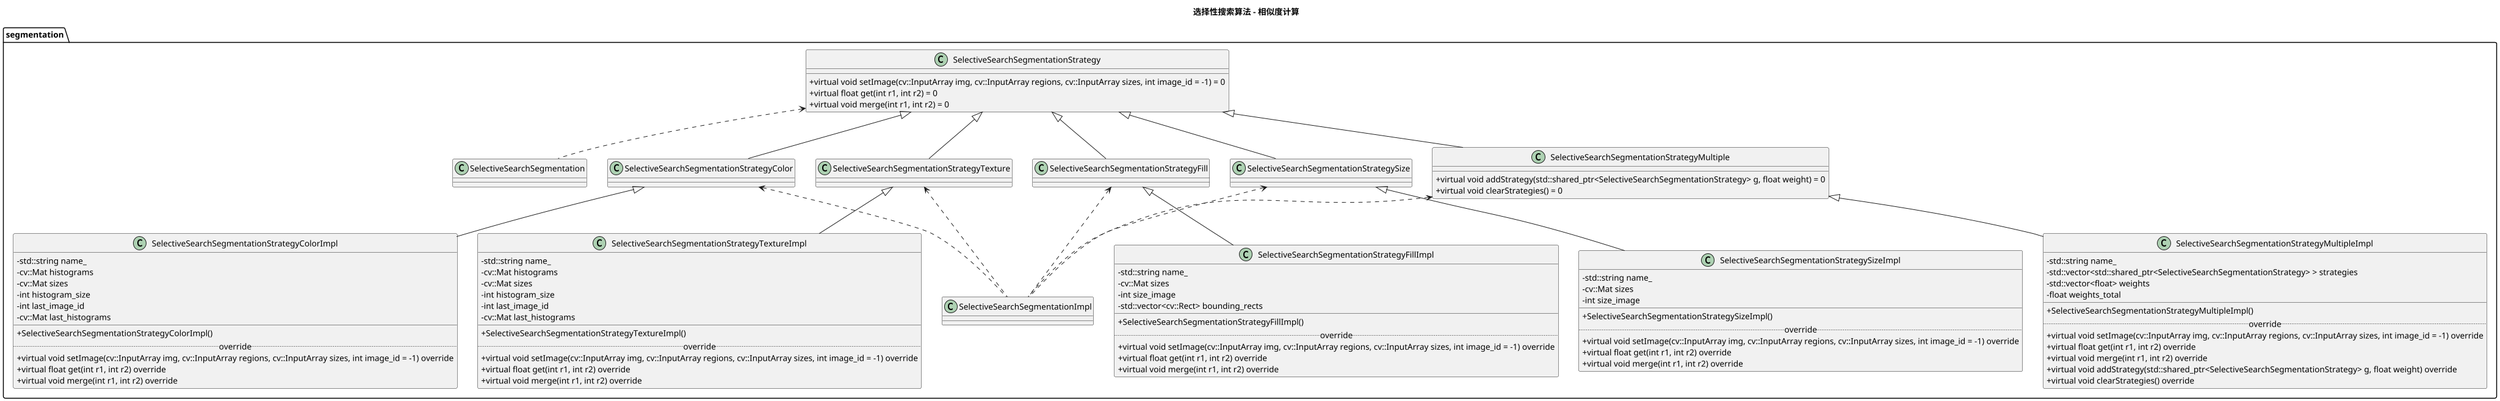 @startuml
skinparam classAttributeIconSize 0
scale 4096 width
title 选择性搜索算法 - 相似度计算

segmentation.SelectiveSearchSegmentationStrategy <.. segmentation.SelectiveSearchSegmentation

segmentation.SelectiveSearchSegmentationStrategyColor <.. segmentation.SelectiveSearchSegmentationImpl

segmentation.SelectiveSearchSegmentationStrategyTexture <.. segmentation.SelectiveSearchSegmentationImpl

segmentation.SelectiveSearchSegmentationStrategyFill <.. segmentation.SelectiveSearchSegmentationImpl

segmentation.SelectiveSearchSegmentationStrategySize <.. segmentation.SelectiveSearchSegmentationImpl

segmentation.SelectiveSearchSegmentationStrategyMultiple <.. segmentation.SelectiveSearchSegmentationImpl

' 分割策略

segmentation.SelectiveSearchSegmentationStrategy <|-- segmentation.SelectiveSearchSegmentationStrategyColor

segmentation.SelectiveSearchSegmentationStrategy <|-- segmentation.SelectiveSearchSegmentationStrategyTexture

segmentation.SelectiveSearchSegmentationStrategy <|-- segmentation.SelectiveSearchSegmentationStrategyFill

segmentation.SelectiveSearchSegmentationStrategy <|-- segmentation.SelectiveSearchSegmentationStrategySize

segmentation.SelectiveSearchSegmentationStrategy <|-- segmentation.SelectiveSearchSegmentationStrategyMultiple

segmentation.SelectiveSearchSegmentationStrategyColor <|-- segmentation.SelectiveSearchSegmentationStrategyColorImpl

segmentation.SelectiveSearchSegmentationStrategyTexture <|-- segmentation.SelectiveSearchSegmentationStrategyTextureImpl

segmentation.SelectiveSearchSegmentationStrategyFill <|-- segmentation.SelectiveSearchSegmentationStrategyFillImpl

segmentation.SelectiveSearchSegmentationStrategySize <|-- segmentation.SelectiveSearchSegmentationStrategySizeImpl

segmentation.SelectiveSearchSegmentationStrategyMultiple <|-- segmentation.SelectiveSearchSegmentationStrategyMultipleImpl

class segmentation.SelectiveSearchSegmentationStrategy {
    + virtual void setImage(cv::InputArray img, cv::InputArray regions, cv::InputArray sizes, int image_id = -1) = 0
    + virtual float get(int r1, int r2) = 0
    + virtual void merge(int r1, int r2) = 0
}

class segmentation.SelectiveSearchSegmentationStrategyColorImpl {
    - std::string name_
    - cv::Mat histograms
    - cv::Mat sizes
    - int histogram_size
    - int last_image_id
    - cv::Mat last_histograms
    __
    + SelectiveSearchSegmentationStrategyColorImpl()
    .. override ..
    + virtual void setImage(cv::InputArray img, cv::InputArray regions, cv::InputArray sizes, int image_id = -1) override
    + virtual float get(int r1, int r2) override
    + virtual void merge(int r1, int r2) override
}

class segmentation.SelectiveSearchSegmentationStrategyTextureImpl {
    - std::string name_
    - cv::Mat histograms
    - cv::Mat sizes
    - int histogram_size
    - int last_image_id
    - cv::Mat last_histograms
    __
    + SelectiveSearchSegmentationStrategyTextureImpl()
    .. override ..
    + virtual void setImage(cv::InputArray img, cv::InputArray regions, cv::InputArray sizes, int image_id = -1) override
    + virtual float get(int r1, int r2) override
    + virtual void merge(int r1, int r2) override
}

class segmentation.SelectiveSearchSegmentationStrategyFillImpl {
    - std::string name_
    - cv::Mat sizes
    - int size_image
    - std::vector<cv::Rect> bounding_rects
    __
    + SelectiveSearchSegmentationStrategyFillImpl()
    .. override ..
    + virtual void setImage(cv::InputArray img, cv::InputArray regions, cv::InputArray sizes, int image_id = -1) override
    + virtual float get(int r1, int r2) override
    + virtual void merge(int r1, int r2) override
}

class segmentation.SelectiveSearchSegmentationStrategySizeImpl {
    - std::string name_
    - cv::Mat sizes
    - int size_image
    __
    + SelectiveSearchSegmentationStrategySizeImpl()
    .. override ..
    + virtual void setImage(cv::InputArray img, cv::InputArray regions, cv::InputArray sizes, int image_id = -1) override
    + virtual float get(int r1, int r2) override
    + virtual void merge(int r1, int r2) override
}

class segmentation.SelectiveSearchSegmentationStrategyMultiple {
    + virtual void addStrategy(std::shared_ptr<SelectiveSearchSegmentationStrategy> g, float weight) = 0
    + virtual void clearStrategies() = 0
}

class segmentation.SelectiveSearchSegmentationStrategyMultipleImpl {
    - std::string name_
    - std::vector<std::shared_ptr<SelectiveSearchSegmentationStrategy> > strategies
    - std::vector<float> weights
    - float weights_total
    __
    + SelectiveSearchSegmentationStrategyMultipleImpl()
    .. override ..
    + virtual void setImage(cv::InputArray img, cv::InputArray regions, cv::InputArray sizes, int image_id = -1) override
    + virtual float get(int r1, int r2) override
    + virtual void merge(int r1, int r2) override
    + virtual void addStrategy(std::shared_ptr<SelectiveSearchSegmentationStrategy> g, float weight) override
    + virtual void clearStrategies() override
}

@enduml